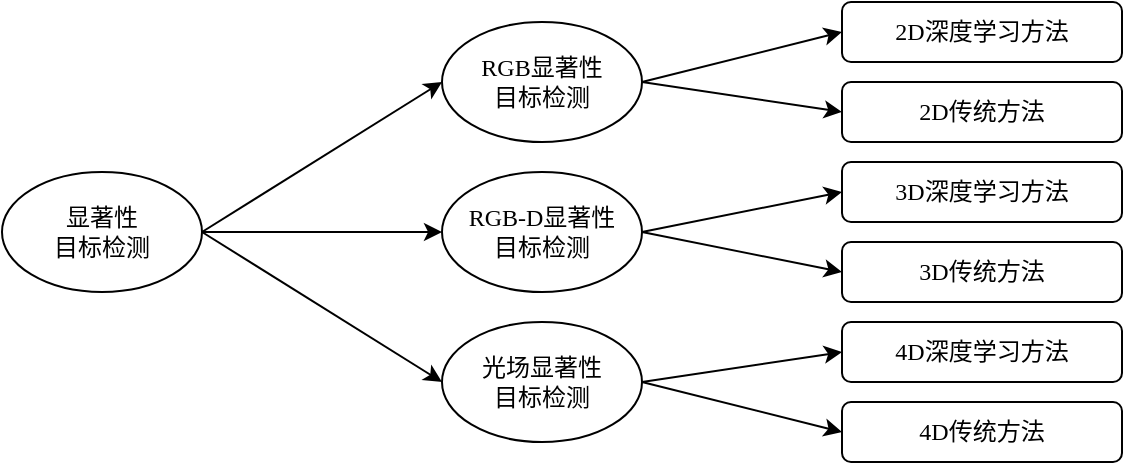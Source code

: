 <mxfile version="24.0.4" type="device">
  <diagram name="第 1 页" id="0YkqaQD2wBHX1h_gzPAO">
    <mxGraphModel dx="1646" dy="518" grid="1" gridSize="5" guides="1" tooltips="1" connect="1" arrows="1" fold="1" page="1" pageScale="1" pageWidth="827" pageHeight="1169" math="0" shadow="0">
      <root>
        <mxCell id="0" />
        <mxCell id="1" parent="0" />
        <mxCell id="JJM408C5a84mWfNDPD3m-1" value="显著性&lt;div style=&quot;font-size: 12px;&quot;&gt;目标检测&lt;/div&gt;" style="ellipse;whiteSpace=wrap;html=1;fontFamily=宋体;fontSize=12;" vertex="1" parent="1">
          <mxGeometry x="-60" y="255" width="100" height="60" as="geometry" />
        </mxCell>
        <mxCell id="JJM408C5a84mWfNDPD3m-3" value="RGB-D显著性&lt;div style=&quot;font-size: 12px;&quot;&gt;目标检测&lt;/div&gt;" style="ellipse;whiteSpace=wrap;html=1;fontFamily=宋体;fontSize=12;" vertex="1" parent="1">
          <mxGeometry x="160" y="255" width="100" height="60" as="geometry" />
        </mxCell>
        <mxCell id="JJM408C5a84mWfNDPD3m-4" value="RGB显著性&lt;div style=&quot;font-size: 12px;&quot;&gt;目标检测&lt;/div&gt;" style="ellipse;whiteSpace=wrap;html=1;fontFamily=宋体;fontSize=12;" vertex="1" parent="1">
          <mxGeometry x="160" y="180" width="100" height="60" as="geometry" />
        </mxCell>
        <mxCell id="JJM408C5a84mWfNDPD3m-5" value="光场显著性&lt;div style=&quot;font-size: 12px;&quot;&gt;目标检测&lt;/div&gt;" style="ellipse;whiteSpace=wrap;html=1;fontFamily=宋体;fontSize=12;" vertex="1" parent="1">
          <mxGeometry x="160" y="330" width="100" height="60" as="geometry" />
        </mxCell>
        <mxCell id="JJM408C5a84mWfNDPD3m-6" value="3D深度学习方法" style="rounded=1;whiteSpace=wrap;html=1;fontFamily=宋体;fontSize=12;" vertex="1" parent="1">
          <mxGeometry x="360" y="250" width="140" height="30" as="geometry" />
        </mxCell>
        <mxCell id="JJM408C5a84mWfNDPD3m-7" value="3D传统方法" style="rounded=1;whiteSpace=wrap;html=1;fontFamily=宋体;fontSize=12;" vertex="1" parent="1">
          <mxGeometry x="360" y="290" width="140" height="30" as="geometry" />
        </mxCell>
        <mxCell id="JJM408C5a84mWfNDPD3m-8" value="2D深度学习方法" style="rounded=1;whiteSpace=wrap;html=1;fontFamily=宋体;fontSize=12;" vertex="1" parent="1">
          <mxGeometry x="360" y="170" width="140" height="30" as="geometry" />
        </mxCell>
        <mxCell id="JJM408C5a84mWfNDPD3m-9" value="2D传统方法" style="rounded=1;whiteSpace=wrap;html=1;fontFamily=宋体;fontSize=12;" vertex="1" parent="1">
          <mxGeometry x="360" y="210" width="140" height="30" as="geometry" />
        </mxCell>
        <mxCell id="JJM408C5a84mWfNDPD3m-10" value="4D深度学习方法" style="rounded=1;whiteSpace=wrap;html=1;fontFamily=宋体;fontSize=12;" vertex="1" parent="1">
          <mxGeometry x="360" y="330" width="140" height="30" as="geometry" />
        </mxCell>
        <mxCell id="JJM408C5a84mWfNDPD3m-11" value="4D传统方法" style="rounded=1;whiteSpace=wrap;html=1;fontFamily=宋体;fontSize=12;" vertex="1" parent="1">
          <mxGeometry x="360" y="370" width="140" height="30" as="geometry" />
        </mxCell>
        <mxCell id="JJM408C5a84mWfNDPD3m-12" value="" style="endArrow=classic;html=1;rounded=0;entryX=0;entryY=0.5;entryDx=0;entryDy=0;exitX=1;exitY=0.5;exitDx=0;exitDy=0;fontFamily=宋体;fontSize=12;" edge="1" parent="1" source="JJM408C5a84mWfNDPD3m-1" target="JJM408C5a84mWfNDPD3m-4">
          <mxGeometry width="50" height="50" relative="1" as="geometry">
            <mxPoint x="220" y="380" as="sourcePoint" />
            <mxPoint x="270" y="330" as="targetPoint" />
          </mxGeometry>
        </mxCell>
        <mxCell id="JJM408C5a84mWfNDPD3m-13" value="" style="endArrow=classic;html=1;rounded=0;entryX=0;entryY=0.5;entryDx=0;entryDy=0;exitX=1;exitY=0.5;exitDx=0;exitDy=0;fontFamily=宋体;fontSize=12;" edge="1" parent="1" source="JJM408C5a84mWfNDPD3m-1" target="JJM408C5a84mWfNDPD3m-3">
          <mxGeometry width="50" height="50" relative="1" as="geometry">
            <mxPoint x="50" y="290" as="sourcePoint" />
            <mxPoint x="170" y="220" as="targetPoint" />
          </mxGeometry>
        </mxCell>
        <mxCell id="JJM408C5a84mWfNDPD3m-14" value="" style="endArrow=classic;html=1;rounded=0;entryX=0;entryY=0.5;entryDx=0;entryDy=0;exitX=1;exitY=0.5;exitDx=0;exitDy=0;fontFamily=宋体;fontSize=12;" edge="1" parent="1" source="JJM408C5a84mWfNDPD3m-1" target="JJM408C5a84mWfNDPD3m-5">
          <mxGeometry width="50" height="50" relative="1" as="geometry">
            <mxPoint x="60" y="300" as="sourcePoint" />
            <mxPoint x="170" y="290" as="targetPoint" />
          </mxGeometry>
        </mxCell>
        <mxCell id="JJM408C5a84mWfNDPD3m-15" value="" style="endArrow=classic;html=1;rounded=0;entryX=0;entryY=0.5;entryDx=0;entryDy=0;exitX=1;exitY=0.5;exitDx=0;exitDy=0;fontFamily=宋体;fontSize=12;" edge="1" parent="1" source="JJM408C5a84mWfNDPD3m-4" target="JJM408C5a84mWfNDPD3m-8">
          <mxGeometry width="50" height="50" relative="1" as="geometry">
            <mxPoint x="320" y="290" as="sourcePoint" />
            <mxPoint x="370" y="240" as="targetPoint" />
          </mxGeometry>
        </mxCell>
        <mxCell id="JJM408C5a84mWfNDPD3m-16" value="" style="endArrow=classic;html=1;rounded=0;entryX=0;entryY=0.5;entryDx=0;entryDy=0;fontFamily=宋体;fontSize=12;" edge="1" parent="1" target="JJM408C5a84mWfNDPD3m-9">
          <mxGeometry width="50" height="50" relative="1" as="geometry">
            <mxPoint x="260" y="210" as="sourcePoint" />
            <mxPoint x="365" y="190" as="targetPoint" />
          </mxGeometry>
        </mxCell>
        <mxCell id="JJM408C5a84mWfNDPD3m-17" value="" style="endArrow=classic;html=1;rounded=0;entryX=0;entryY=0.5;entryDx=0;entryDy=0;exitX=1;exitY=0.5;exitDx=0;exitDy=0;fontFamily=宋体;fontSize=12;" edge="1" parent="1" target="JJM408C5a84mWfNDPD3m-6">
          <mxGeometry width="50" height="50" relative="1" as="geometry">
            <mxPoint x="260" y="285" as="sourcePoint" />
            <mxPoint x="360" y="260" as="targetPoint" />
          </mxGeometry>
        </mxCell>
        <mxCell id="JJM408C5a84mWfNDPD3m-18" value="" style="endArrow=classic;html=1;rounded=0;entryX=0;entryY=0.5;entryDx=0;entryDy=0;fontFamily=宋体;fontSize=12;" edge="1" parent="1" target="JJM408C5a84mWfNDPD3m-7">
          <mxGeometry width="50" height="50" relative="1" as="geometry">
            <mxPoint x="260" y="285" as="sourcePoint" />
            <mxPoint x="360" y="300" as="targetPoint" />
          </mxGeometry>
        </mxCell>
        <mxCell id="JJM408C5a84mWfNDPD3m-19" value="" style="endArrow=classic;html=1;rounded=0;entryX=0;entryY=0.5;entryDx=0;entryDy=0;exitX=1;exitY=0.5;exitDx=0;exitDy=0;fontFamily=宋体;fontSize=12;" edge="1" parent="1" target="JJM408C5a84mWfNDPD3m-10">
          <mxGeometry width="50" height="50" relative="1" as="geometry">
            <mxPoint x="260" y="360" as="sourcePoint" />
            <mxPoint x="360" y="335" as="targetPoint" />
          </mxGeometry>
        </mxCell>
        <mxCell id="JJM408C5a84mWfNDPD3m-20" value="" style="endArrow=classic;html=1;rounded=0;entryX=0;entryY=0.5;entryDx=0;entryDy=0;fontFamily=宋体;fontSize=12;" edge="1" parent="1" target="JJM408C5a84mWfNDPD3m-11">
          <mxGeometry width="50" height="50" relative="1" as="geometry">
            <mxPoint x="260" y="360" as="sourcePoint" />
            <mxPoint x="360" y="375" as="targetPoint" />
          </mxGeometry>
        </mxCell>
      </root>
    </mxGraphModel>
  </diagram>
</mxfile>
